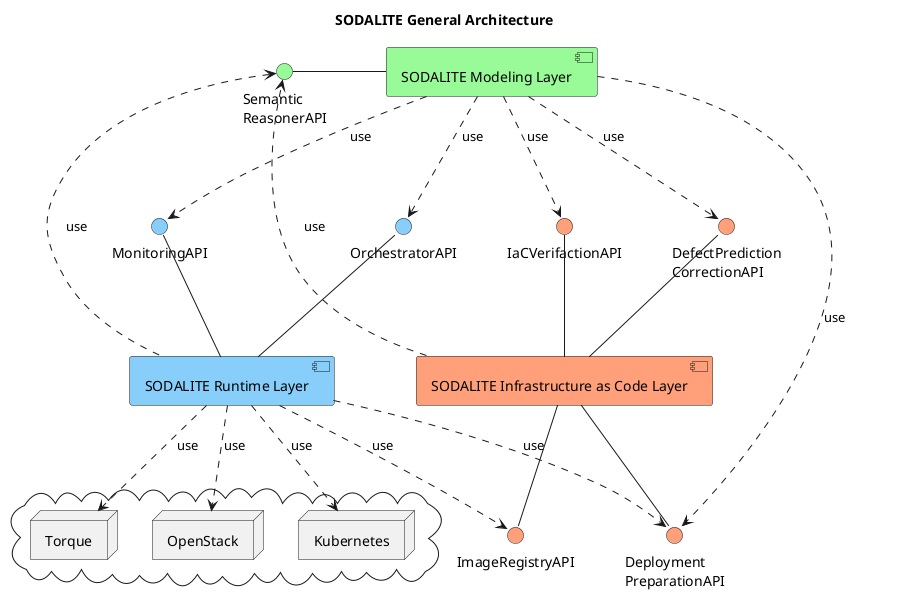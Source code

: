 @startuml

title SODALITE General Architecture

interface "Deployment\nPreparationAPI" as dep #LightSalmon
interface "DefectPrediction\nCorrectionAPI" as defect #LightSalmon
interface "IaCVerifactionAPI" as verif #LightSalmon
interface "ImageRegistryAPI" as imagereg  #LightSalmon

interface "MonitoringAPI" as mon #LightSkyBlue
interface "OrchestratorAPI" as orch #LightSkyBlue

[SODALITE Modeling Layer] as WP3 #PaleGreen
interface "Semantic\nReasonerAPI" as sem #PaleGreen
WP3 -l- sem

[SODALITE Infrastructure as Code Layer] as WP4 #LightSalmon
WP4 -d- dep
WP4 -u- defect
WP4 -u- verif
WP4 -- imagereg

[SODALITE Runtime Layer] as WP5 #LightSkyBlue
WP5 -u- mon 
WP5 -u- orch

cloud {
    node OpenStack
    node Kubernetes as K8S
    node Torque
}

WP3 ..> dep : use
WP3 ..> defect : use
WP3 ..> verif : use
WP3 ..> mon : use
WP3 ..> orch : use

WP4 ..> sem : use

WP5 ..> OpenStack : use
WP5 ..> K8S : use
WP5 ..> Torque : use
WP5 ..> dep : use
WP5 .l.> sem : use
WP5 ..> imagereg: use

@enduml
